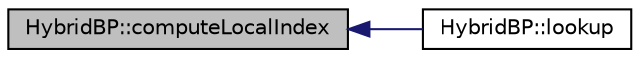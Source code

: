 digraph G
{
  edge [fontname="Helvetica",fontsize="10",labelfontname="Helvetica",labelfontsize="10"];
  node [fontname="Helvetica",fontsize="10",shape=record];
  rankdir=LR;
  Node1 [label="HybridBP::computeLocalIndex",height=0.2,width=0.4,color="black", fillcolor="grey75", style="filled" fontcolor="black"];
  Node1 -> Node2 [dir=back,color="midnightblue",fontsize="10",style="solid",fontname="Helvetica"];
  Node2 [label="HybridBP::lookup",height=0.2,width=0.4,color="black", fillcolor="white", style="filled",URL="$classHybridBP.html#a6aef367656e0d8c3b964bfb4e69858fa"];
}
